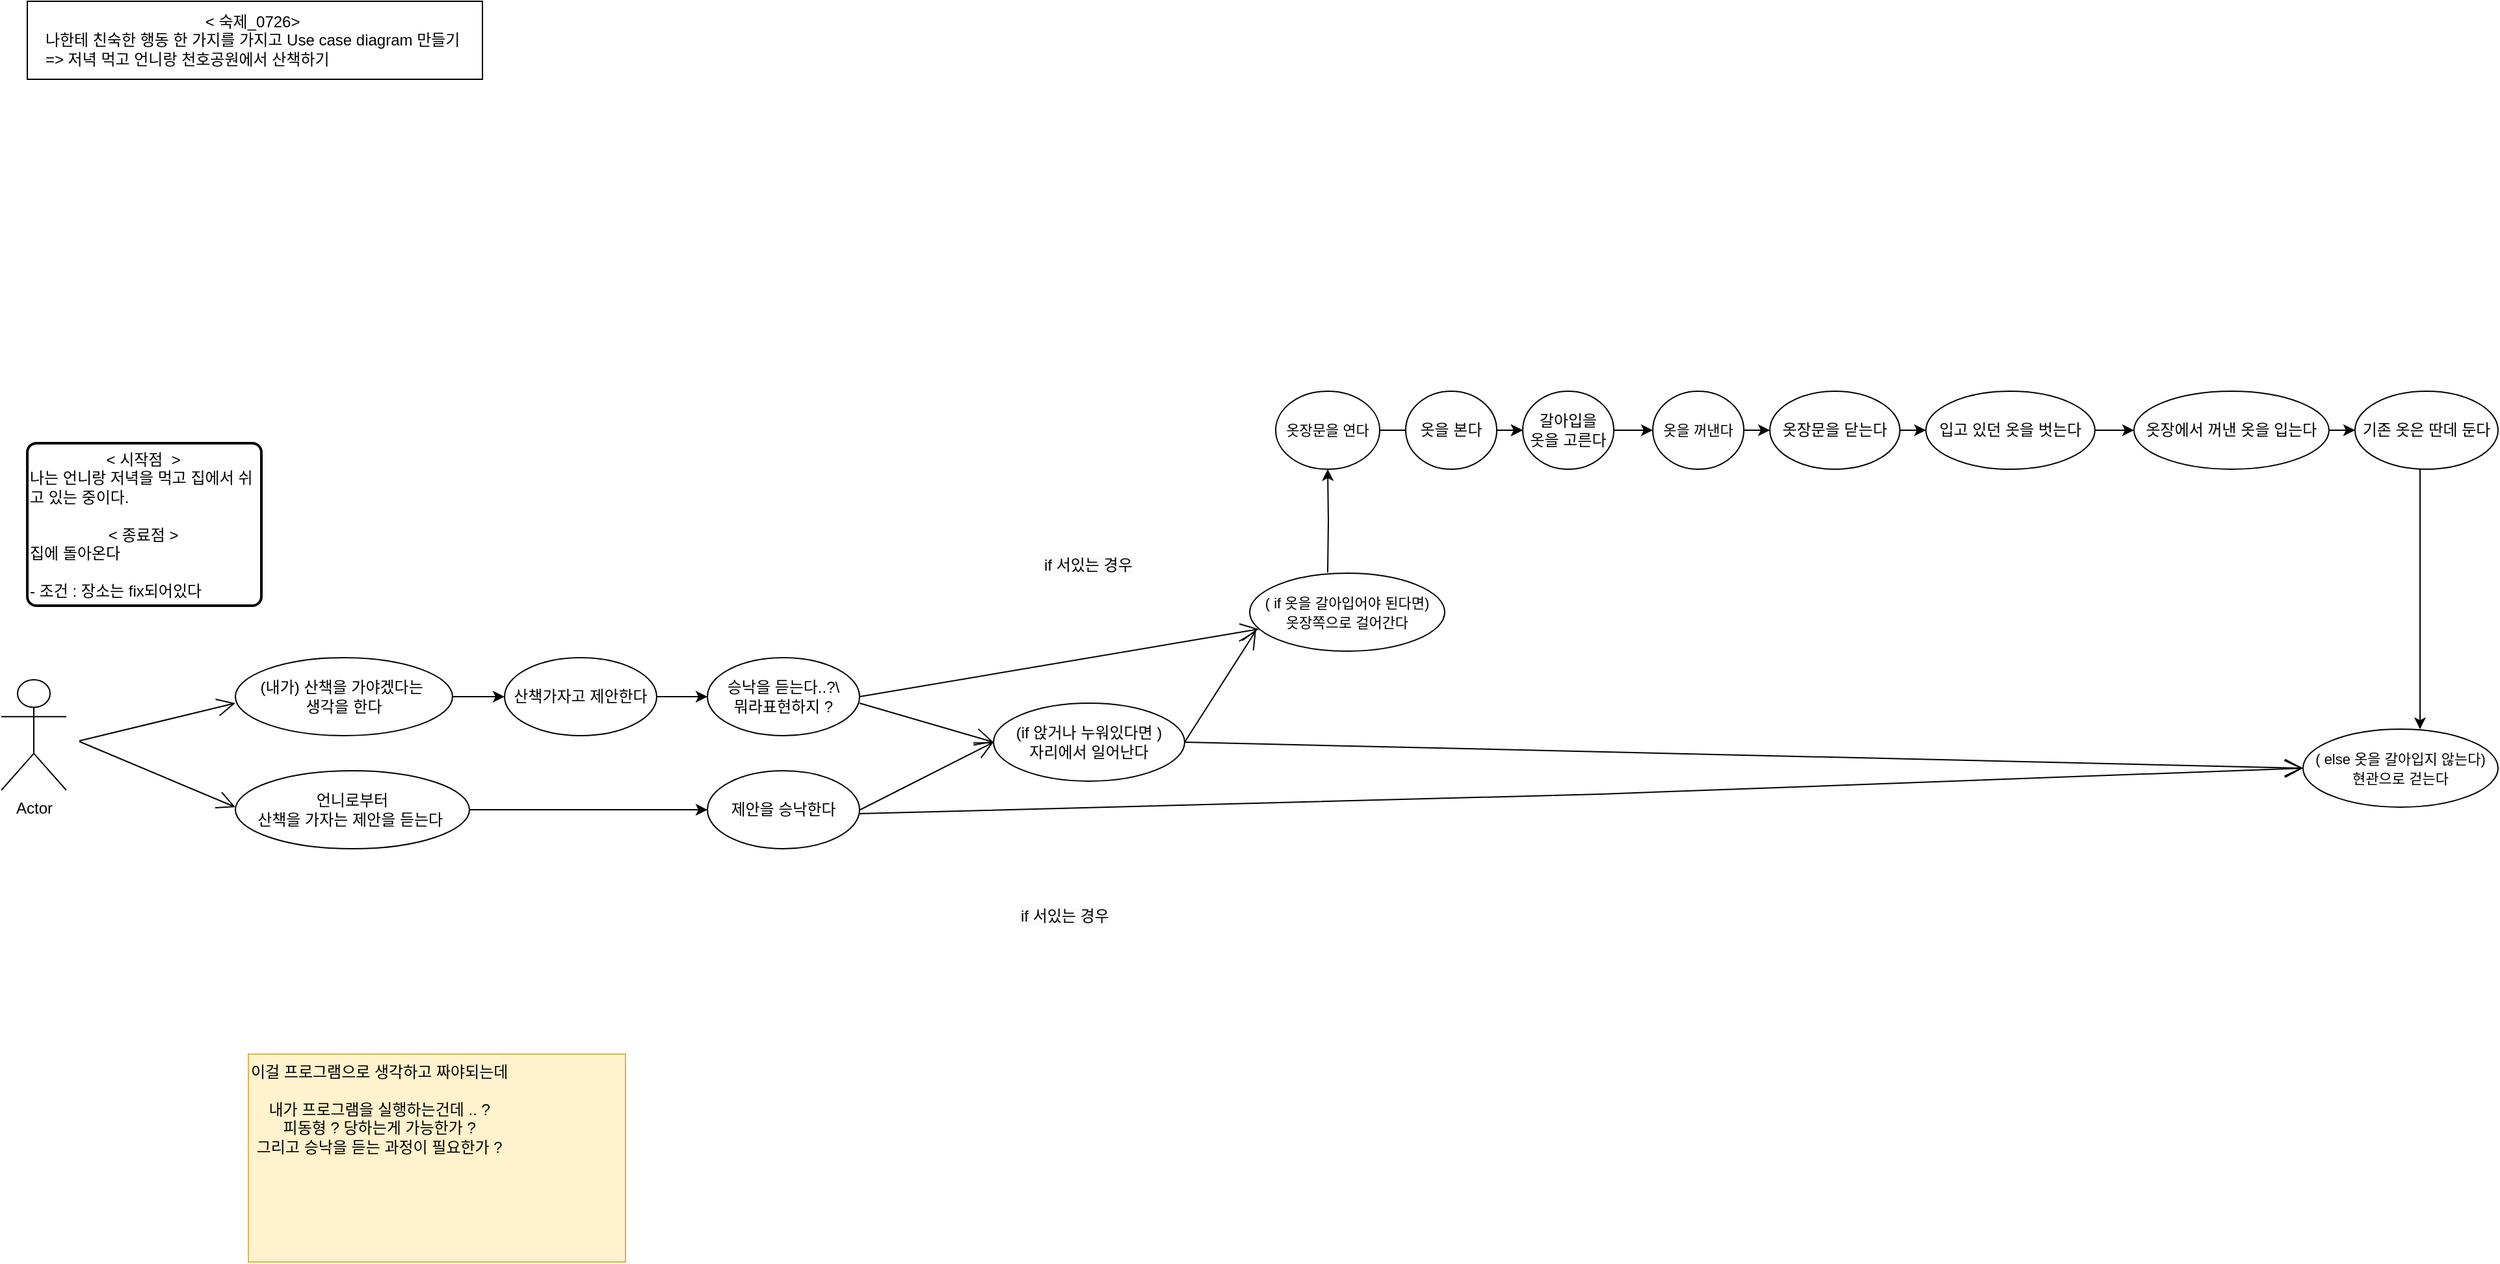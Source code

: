 <mxfile version="21.6.5" type="github">
  <diagram name="페이지-1" id="sYgcCLTAoJjAeG1pjwmj">
    <mxGraphModel dx="2074" dy="1148" grid="1" gridSize="10" guides="1" tooltips="1" connect="1" arrows="1" fold="1" page="1" pageScale="1" pageWidth="827" pageHeight="1169" math="0" shadow="0">
      <root>
        <mxCell id="0" />
        <mxCell id="1" parent="0" />
        <mxCell id="XLeCKCvdoxdbFb9m1tCh-58" value="" style="edgeStyle=orthogonalEdgeStyle;rounded=0;orthogonalLoop=1;jettySize=auto;html=1;" edge="1" parent="1" source="4KqqWzj8_jCF8s9pvPA0-2" target="XLeCKCvdoxdbFb9m1tCh-21">
          <mxGeometry relative="1" as="geometry" />
        </mxCell>
        <mxCell id="4KqqWzj8_jCF8s9pvPA0-2" value="(내가) 산책을 가야겠다는&amp;nbsp;&lt;br&gt;생각을 한다" style="ellipse;whiteSpace=wrap;html=1;" parent="1" vertex="1">
          <mxGeometry x="200" y="525" width="167" height="60" as="geometry" />
        </mxCell>
        <mxCell id="4KqqWzj8_jCF8s9pvPA0-3" value="Actor" style="shape=umlActor;verticalLabelPosition=bottom;verticalAlign=top;html=1;" parent="1" vertex="1">
          <mxGeometry x="20" y="542" width="50" height="85" as="geometry" />
        </mxCell>
        <mxCell id="4KqqWzj8_jCF8s9pvPA0-4" value="&lt;div style=&quot;&quot;&gt;&lt;span style=&quot;background-color: initial;&quot;&gt;&amp;lt; 숙제_0726&amp;gt;&amp;nbsp;&lt;/span&gt;&lt;/div&gt;&lt;div style=&quot;&quot;&gt;&lt;span style=&quot;background-color: initial;&quot;&gt;나한테 친숙한 행동 한 가지를 가지고 Use case diagram 만들기&amp;nbsp;&lt;/span&gt;&lt;/div&gt;&lt;div style=&quot;text-align: left;&quot;&gt;=&amp;gt; 저녁 먹고 언니랑 천호공원에서 산책하기&amp;nbsp;&lt;/div&gt;" style="rounded=0;whiteSpace=wrap;html=1;" parent="1" vertex="1">
          <mxGeometry x="40" y="20" width="350" height="60" as="geometry" />
        </mxCell>
        <mxCell id="XLeCKCvdoxdbFb9m1tCh-3" value="" style="endArrow=open;endFill=1;endSize=12;html=1;rounded=0;entryX=0;entryY=0.5;entryDx=0;entryDy=0;" edge="1" parent="1" target="XLeCKCvdoxdbFb9m1tCh-7">
          <mxGeometry width="160" relative="1" as="geometry">
            <mxPoint x="680" y="560" as="sourcePoint" />
            <mxPoint x="760" y="495.5" as="targetPoint" />
          </mxGeometry>
        </mxCell>
        <mxCell id="XLeCKCvdoxdbFb9m1tCh-4" value="" style="endArrow=open;endFill=1;endSize=12;html=1;rounded=0;entryX=0;entryY=0.5;entryDx=0;entryDy=0;" edge="1" parent="1" target="XLeCKCvdoxdbFb9m1tCh-7">
          <mxGeometry width="160" relative="1" as="geometry">
            <mxPoint x="680" y="642.25" as="sourcePoint" />
            <mxPoint x="770" y="687.75" as="targetPoint" />
          </mxGeometry>
        </mxCell>
        <mxCell id="XLeCKCvdoxdbFb9m1tCh-6" value="&lt;div style=&quot;text-align: center;&quot;&gt;&lt;span style=&quot;background-color: initial;&quot;&gt;&amp;lt; 시작점&amp;nbsp; &amp;gt;&amp;nbsp;&lt;/span&gt;&lt;/div&gt;&lt;div style=&quot;&quot;&gt;&lt;span style=&quot;background-color: initial;&quot;&gt;나는 언니랑 저녁을 먹고 집에서 쉬고 있는 중이다.&lt;/span&gt;&lt;/div&gt;&lt;div style=&quot;&quot;&gt;&lt;span style=&quot;background-color: initial;&quot;&gt;&lt;br&gt;&lt;/span&gt;&lt;/div&gt;&lt;div style=&quot;text-align: center;&quot;&gt;&lt;span style=&quot;background-color: initial;&quot;&gt;&amp;lt; 종료점 &amp;gt;&amp;nbsp;&lt;/span&gt;&lt;/div&gt;&lt;div style=&quot;&quot;&gt;집에 돌아온다&amp;nbsp;&lt;/div&gt;&lt;br&gt;- 조건 : 장소는 fix되어있다&amp;nbsp;" style="rounded=1;whiteSpace=wrap;html=1;absoluteArcSize=1;arcSize=14;strokeWidth=2;align=left;" vertex="1" parent="1">
          <mxGeometry x="40" y="360" width="180" height="125" as="geometry" />
        </mxCell>
        <mxCell id="XLeCKCvdoxdbFb9m1tCh-7" value="(if 앉거나 누워있다면 )&lt;br&gt;자리에서 일어난다" style="ellipse;whiteSpace=wrap;html=1;" vertex="1" parent="1">
          <mxGeometry x="783" y="560" width="147" height="60" as="geometry" />
        </mxCell>
        <mxCell id="XLeCKCvdoxdbFb9m1tCh-56" value="" style="edgeStyle=orthogonalEdgeStyle;rounded=0;orthogonalLoop=1;jettySize=auto;html=1;entryX=0.5;entryY=1;entryDx=0;entryDy=0;" edge="1" parent="1" target="XLeCKCvdoxdbFb9m1tCh-12">
          <mxGeometry relative="1" as="geometry">
            <mxPoint x="1040" y="459.45" as="sourcePoint" />
            <mxPoint x="1050" y="380" as="targetPoint" />
          </mxGeometry>
        </mxCell>
        <mxCell id="XLeCKCvdoxdbFb9m1tCh-8" value="&lt;font style=&quot;font-size: 11px;&quot;&gt;( if 옷을 갈아입어야 된다면)&lt;br&gt;옷장쪽으로 걸어간다&lt;br&gt;&lt;/font&gt;" style="ellipse;whiteSpace=wrap;html=1;" vertex="1" parent="1">
          <mxGeometry x="980" y="460" width="150" height="60" as="geometry" />
        </mxCell>
        <mxCell id="XLeCKCvdoxdbFb9m1tCh-10" value="" style="endArrow=open;endFill=1;endSize=12;html=1;rounded=0;exitX=1;exitY=0.5;exitDx=0;exitDy=0;entryX=0.033;entryY=0.733;entryDx=0;entryDy=0;entryPerimeter=0;" edge="1" parent="1" source="XLeCKCvdoxdbFb9m1tCh-7" target="XLeCKCvdoxdbFb9m1tCh-8">
          <mxGeometry width="160" relative="1" as="geometry">
            <mxPoint x="911" y="614.5" as="sourcePoint" />
            <mxPoint x="980" y="510" as="targetPoint" />
          </mxGeometry>
        </mxCell>
        <mxCell id="XLeCKCvdoxdbFb9m1tCh-11" value="&lt;font style=&quot;font-size: 11px;&quot;&gt;( else 옷을 갈아입지 않는다)&lt;br&gt;현관으로 걷는다&lt;br&gt;&lt;/font&gt;" style="ellipse;whiteSpace=wrap;html=1;" vertex="1" parent="1">
          <mxGeometry x="1790" y="580" width="150" height="60" as="geometry" />
        </mxCell>
        <mxCell id="XLeCKCvdoxdbFb9m1tCh-71" value="" style="edgeStyle=orthogonalEdgeStyle;rounded=0;orthogonalLoop=1;jettySize=auto;html=1;" edge="1" parent="1" source="XLeCKCvdoxdbFb9m1tCh-12" target="XLeCKCvdoxdbFb9m1tCh-69">
          <mxGeometry relative="1" as="geometry" />
        </mxCell>
        <mxCell id="XLeCKCvdoxdbFb9m1tCh-73" value="" style="edgeStyle=orthogonalEdgeStyle;rounded=0;orthogonalLoop=1;jettySize=auto;html=1;" edge="1" parent="1" source="XLeCKCvdoxdbFb9m1tCh-12" target="XLeCKCvdoxdbFb9m1tCh-69">
          <mxGeometry relative="1" as="geometry" />
        </mxCell>
        <mxCell id="XLeCKCvdoxdbFb9m1tCh-12" value="&lt;font style=&quot;font-size: 11px;&quot;&gt;옷장문을 연다&lt;br&gt;&lt;/font&gt;" style="ellipse;whiteSpace=wrap;html=1;" vertex="1" parent="1">
          <mxGeometry x="1000" y="320" width="80" height="60" as="geometry" />
        </mxCell>
        <mxCell id="XLeCKCvdoxdbFb9m1tCh-61" value="" style="edgeStyle=orthogonalEdgeStyle;rounded=0;orthogonalLoop=1;jettySize=auto;html=1;entryX=0;entryY=0.5;entryDx=0;entryDy=0;" edge="1" parent="1" source="XLeCKCvdoxdbFb9m1tCh-14" target="XLeCKCvdoxdbFb9m1tCh-18">
          <mxGeometry relative="1" as="geometry">
            <mxPoint x="560" y="640" as="targetPoint" />
          </mxGeometry>
        </mxCell>
        <mxCell id="XLeCKCvdoxdbFb9m1tCh-14" value="언니로부터 &lt;br&gt;산책을 가자는 제안을 듣는다&amp;nbsp;" style="ellipse;whiteSpace=wrap;html=1;" vertex="1" parent="1">
          <mxGeometry x="200" y="612" width="180" height="60" as="geometry" />
        </mxCell>
        <mxCell id="XLeCKCvdoxdbFb9m1tCh-17" value="" style="endArrow=open;endFill=1;endSize=12;html=1;rounded=0;" edge="1" parent="1">
          <mxGeometry width="160" relative="1" as="geometry">
            <mxPoint x="80" y="589.5" as="sourcePoint" />
            <mxPoint x="200" y="640" as="targetPoint" />
          </mxGeometry>
        </mxCell>
        <mxCell id="XLeCKCvdoxdbFb9m1tCh-18" value="제안을 승낙한다" style="ellipse;whiteSpace=wrap;html=1;" vertex="1" parent="1">
          <mxGeometry x="563" y="612" width="117" height="60" as="geometry" />
        </mxCell>
        <mxCell id="XLeCKCvdoxdbFb9m1tCh-59" value="" style="edgeStyle=orthogonalEdgeStyle;rounded=0;orthogonalLoop=1;jettySize=auto;html=1;" edge="1" parent="1" source="XLeCKCvdoxdbFb9m1tCh-21" target="XLeCKCvdoxdbFb9m1tCh-24">
          <mxGeometry relative="1" as="geometry" />
        </mxCell>
        <mxCell id="XLeCKCvdoxdbFb9m1tCh-21" value="산책가자고 제안한다" style="ellipse;whiteSpace=wrap;html=1;" vertex="1" parent="1">
          <mxGeometry x="407" y="525" width="117" height="60" as="geometry" />
        </mxCell>
        <mxCell id="XLeCKCvdoxdbFb9m1tCh-23" value="" style="endArrow=open;endFill=1;endSize=12;html=1;rounded=0;" edge="1" parent="1">
          <mxGeometry width="160" relative="1" as="geometry">
            <mxPoint x="80" y="589" as="sourcePoint" />
            <mxPoint x="200" y="560" as="targetPoint" />
          </mxGeometry>
        </mxCell>
        <mxCell id="XLeCKCvdoxdbFb9m1tCh-24" value="승낙을 듣는다..?\&lt;br&gt;뭐라표현하지 ?" style="ellipse;whiteSpace=wrap;html=1;" vertex="1" parent="1">
          <mxGeometry x="563" y="525" width="117" height="60" as="geometry" />
        </mxCell>
        <mxCell id="XLeCKCvdoxdbFb9m1tCh-30" value="" style="endArrow=open;endFill=1;endSize=12;html=1;rounded=0;entryX=0;entryY=0.5;entryDx=0;entryDy=0;entryPerimeter=0;exitX=1;exitY=0.5;exitDx=0;exitDy=0;" edge="1" parent="1" source="XLeCKCvdoxdbFb9m1tCh-7" target="XLeCKCvdoxdbFb9m1tCh-11">
          <mxGeometry width="160" relative="1" as="geometry">
            <mxPoint x="910" y="617.5" as="sourcePoint" />
            <mxPoint x="1010" y="565" as="targetPoint" />
          </mxGeometry>
        </mxCell>
        <mxCell id="XLeCKCvdoxdbFb9m1tCh-31" value="" style="endArrow=open;endFill=1;endSize=12;html=1;rounded=0;exitX=1;exitY=0.5;exitDx=0;exitDy=0;entryX=0.047;entryY=0.717;entryDx=0;entryDy=0;entryPerimeter=0;" edge="1" parent="1" source="XLeCKCvdoxdbFb9m1tCh-24" target="XLeCKCvdoxdbFb9m1tCh-8">
          <mxGeometry width="160" relative="1" as="geometry">
            <mxPoint x="620" y="525" as="sourcePoint" />
            <mxPoint x="1010" y="440" as="targetPoint" />
            <Array as="points" />
          </mxGeometry>
        </mxCell>
        <mxCell id="XLeCKCvdoxdbFb9m1tCh-32" value="" style="endArrow=open;endFill=1;endSize=12;html=1;rounded=0;entryX=0;entryY=0.5;entryDx=0;entryDy=0;exitX=1;exitY=0.5;exitDx=0;exitDy=0;" edge="1" parent="1" target="XLeCKCvdoxdbFb9m1tCh-11">
          <mxGeometry width="160" relative="1" as="geometry">
            <mxPoint x="680" y="645" as="sourcePoint" />
            <mxPoint x="1085" y="615" as="targetPoint" />
            <Array as="points">
              <mxPoint x="1250" y="630" />
            </Array>
          </mxGeometry>
        </mxCell>
        <mxCell id="XLeCKCvdoxdbFb9m1tCh-33" value="&lt;span style=&quot;color: rgb(0, 0, 0); font-family: Helvetica; font-size: 12px; font-style: normal; font-variant-ligatures: normal; font-variant-caps: normal; font-weight: 400; letter-spacing: normal; orphans: 2; text-align: center; text-indent: 0px; text-transform: none; widows: 2; word-spacing: 0px; -webkit-text-stroke-width: 0px; background-color: rgb(251, 251, 251); text-decoration-thickness: initial; text-decoration-style: initial; text-decoration-color: initial; float: none; display: inline !important;&quot;&gt;if 서있는 경우&lt;/span&gt;" style="text;whiteSpace=wrap;html=1;" vertex="1" parent="1">
          <mxGeometry x="820" y="440" width="110" height="40" as="geometry" />
        </mxCell>
        <mxCell id="XLeCKCvdoxdbFb9m1tCh-34" value="&lt;span style=&quot;color: rgb(0, 0, 0); font-family: Helvetica; font-size: 12px; font-style: normal; font-variant-ligatures: normal; font-variant-caps: normal; font-weight: 400; letter-spacing: normal; orphans: 2; text-align: center; text-indent: 0px; text-transform: none; widows: 2; word-spacing: 0px; -webkit-text-stroke-width: 0px; background-color: rgb(251, 251, 251); text-decoration-thickness: initial; text-decoration-style: initial; text-decoration-color: initial; float: none; display: inline !important;&quot;&gt;if 서있는 경우&lt;/span&gt;" style="text;whiteSpace=wrap;html=1;" vertex="1" parent="1">
          <mxGeometry x="801.5" y="710" width="110" height="40" as="geometry" />
        </mxCell>
        <mxCell id="XLeCKCvdoxdbFb9m1tCh-35" value="&lt;div style=&quot;text-align: center;&quot;&gt;이걸 프로그램으로 생각하고 짜야되는데&amp;nbsp;&lt;/div&gt;&lt;div style=&quot;text-align: center;&quot;&gt;&lt;span style=&quot;background-color: initial;&quot;&gt;&lt;br&gt;&lt;/span&gt;&lt;/div&gt;&lt;div style=&quot;text-align: center;&quot;&gt;&lt;span style=&quot;background-color: initial;&quot;&gt;내가 프로그램을 실행하는건데 .. ?&amp;nbsp;&lt;/span&gt;&lt;/div&gt;&lt;div style=&quot;text-align: center;&quot;&gt;피동형 ? 당하는게 가능한가 ?&amp;nbsp;&lt;/div&gt;&lt;div style=&quot;text-align: center;&quot;&gt;그리고 승낙을 듣는 과정이 필요한가 ?&amp;nbsp;&lt;/div&gt;&lt;div style=&quot;text-align: center;&quot;&gt;&lt;br&gt;&lt;/div&gt;&lt;div style=&quot;text-align: center;&quot;&gt;&lt;br&gt;&lt;/div&gt;" style="text;whiteSpace=wrap;html=1;fillColor=#fff2cc;strokeColor=#d6b656;" vertex="1" parent="1">
          <mxGeometry x="210" y="830" width="290" height="160" as="geometry" />
        </mxCell>
        <mxCell id="XLeCKCvdoxdbFb9m1tCh-54" value="" style="edgeStyle=orthogonalEdgeStyle;rounded=0;orthogonalLoop=1;jettySize=auto;html=1;" edge="1" parent="1" source="XLeCKCvdoxdbFb9m1tCh-37" target="XLeCKCvdoxdbFb9m1tCh-38">
          <mxGeometry relative="1" as="geometry" />
        </mxCell>
        <mxCell id="XLeCKCvdoxdbFb9m1tCh-37" value="&lt;font style=&quot;font-size: 11px;&quot;&gt;옷을 꺼낸다&lt;br&gt;&lt;/font&gt;" style="ellipse;whiteSpace=wrap;html=1;" vertex="1" parent="1">
          <mxGeometry x="1290" y="320" width="70" height="60" as="geometry" />
        </mxCell>
        <mxCell id="XLeCKCvdoxdbFb9m1tCh-53" value="" style="edgeStyle=orthogonalEdgeStyle;rounded=0;orthogonalLoop=1;jettySize=auto;html=1;" edge="1" parent="1" source="XLeCKCvdoxdbFb9m1tCh-38" target="XLeCKCvdoxdbFb9m1tCh-39">
          <mxGeometry relative="1" as="geometry" />
        </mxCell>
        <mxCell id="XLeCKCvdoxdbFb9m1tCh-38" value="옷장문을 닫는다" style="ellipse;whiteSpace=wrap;html=1;" vertex="1" parent="1">
          <mxGeometry x="1380" y="320" width="100" height="60" as="geometry" />
        </mxCell>
        <mxCell id="XLeCKCvdoxdbFb9m1tCh-52" value="" style="edgeStyle=orthogonalEdgeStyle;rounded=0;orthogonalLoop=1;jettySize=auto;html=1;" edge="1" parent="1" source="XLeCKCvdoxdbFb9m1tCh-39" target="XLeCKCvdoxdbFb9m1tCh-40">
          <mxGeometry relative="1" as="geometry" />
        </mxCell>
        <mxCell id="XLeCKCvdoxdbFb9m1tCh-39" value="입고 있던 옷을 벗는다" style="ellipse;whiteSpace=wrap;html=1;" vertex="1" parent="1">
          <mxGeometry x="1500" y="320" width="130" height="60" as="geometry" />
        </mxCell>
        <mxCell id="XLeCKCvdoxdbFb9m1tCh-63" value="" style="edgeStyle=orthogonalEdgeStyle;rounded=0;orthogonalLoop=1;jettySize=auto;html=1;" edge="1" parent="1" source="XLeCKCvdoxdbFb9m1tCh-40" target="XLeCKCvdoxdbFb9m1tCh-62">
          <mxGeometry relative="1" as="geometry" />
        </mxCell>
        <mxCell id="XLeCKCvdoxdbFb9m1tCh-40" value="옷장에서 꺼낸 옷을 입는다" style="ellipse;whiteSpace=wrap;html=1;" vertex="1" parent="1">
          <mxGeometry x="1660" y="320" width="150" height="60" as="geometry" />
        </mxCell>
        <mxCell id="XLeCKCvdoxdbFb9m1tCh-65" value="" style="edgeStyle=orthogonalEdgeStyle;rounded=0;orthogonalLoop=1;jettySize=auto;html=1;entryX=0.6;entryY=0.017;entryDx=0;entryDy=0;entryPerimeter=0;" edge="1" parent="1">
          <mxGeometry relative="1" as="geometry">
            <mxPoint x="1880" y="380" as="sourcePoint" />
            <mxPoint x="1880" y="580.02" as="targetPoint" />
          </mxGeometry>
        </mxCell>
        <mxCell id="XLeCKCvdoxdbFb9m1tCh-62" value="기존 옷은 딴데 둔다" style="ellipse;whiteSpace=wrap;html=1;" vertex="1" parent="1">
          <mxGeometry x="1830" y="320" width="110" height="60" as="geometry" />
        </mxCell>
        <mxCell id="XLeCKCvdoxdbFb9m1tCh-67" value="옷을 본다" style="ellipse;whiteSpace=wrap;html=1;" vertex="1" parent="1">
          <mxGeometry x="1100" y="320" width="70" height="60" as="geometry" />
        </mxCell>
        <mxCell id="XLeCKCvdoxdbFb9m1tCh-72" value="" style="edgeStyle=orthogonalEdgeStyle;rounded=0;orthogonalLoop=1;jettySize=auto;html=1;" edge="1" parent="1" source="XLeCKCvdoxdbFb9m1tCh-69" target="XLeCKCvdoxdbFb9m1tCh-37">
          <mxGeometry relative="1" as="geometry" />
        </mxCell>
        <mxCell id="XLeCKCvdoxdbFb9m1tCh-69" value="갈아입을 &lt;br&gt;옷을 고른다" style="ellipse;whiteSpace=wrap;html=1;" vertex="1" parent="1">
          <mxGeometry x="1190" y="320" width="70" height="60" as="geometry" />
        </mxCell>
      </root>
    </mxGraphModel>
  </diagram>
</mxfile>
